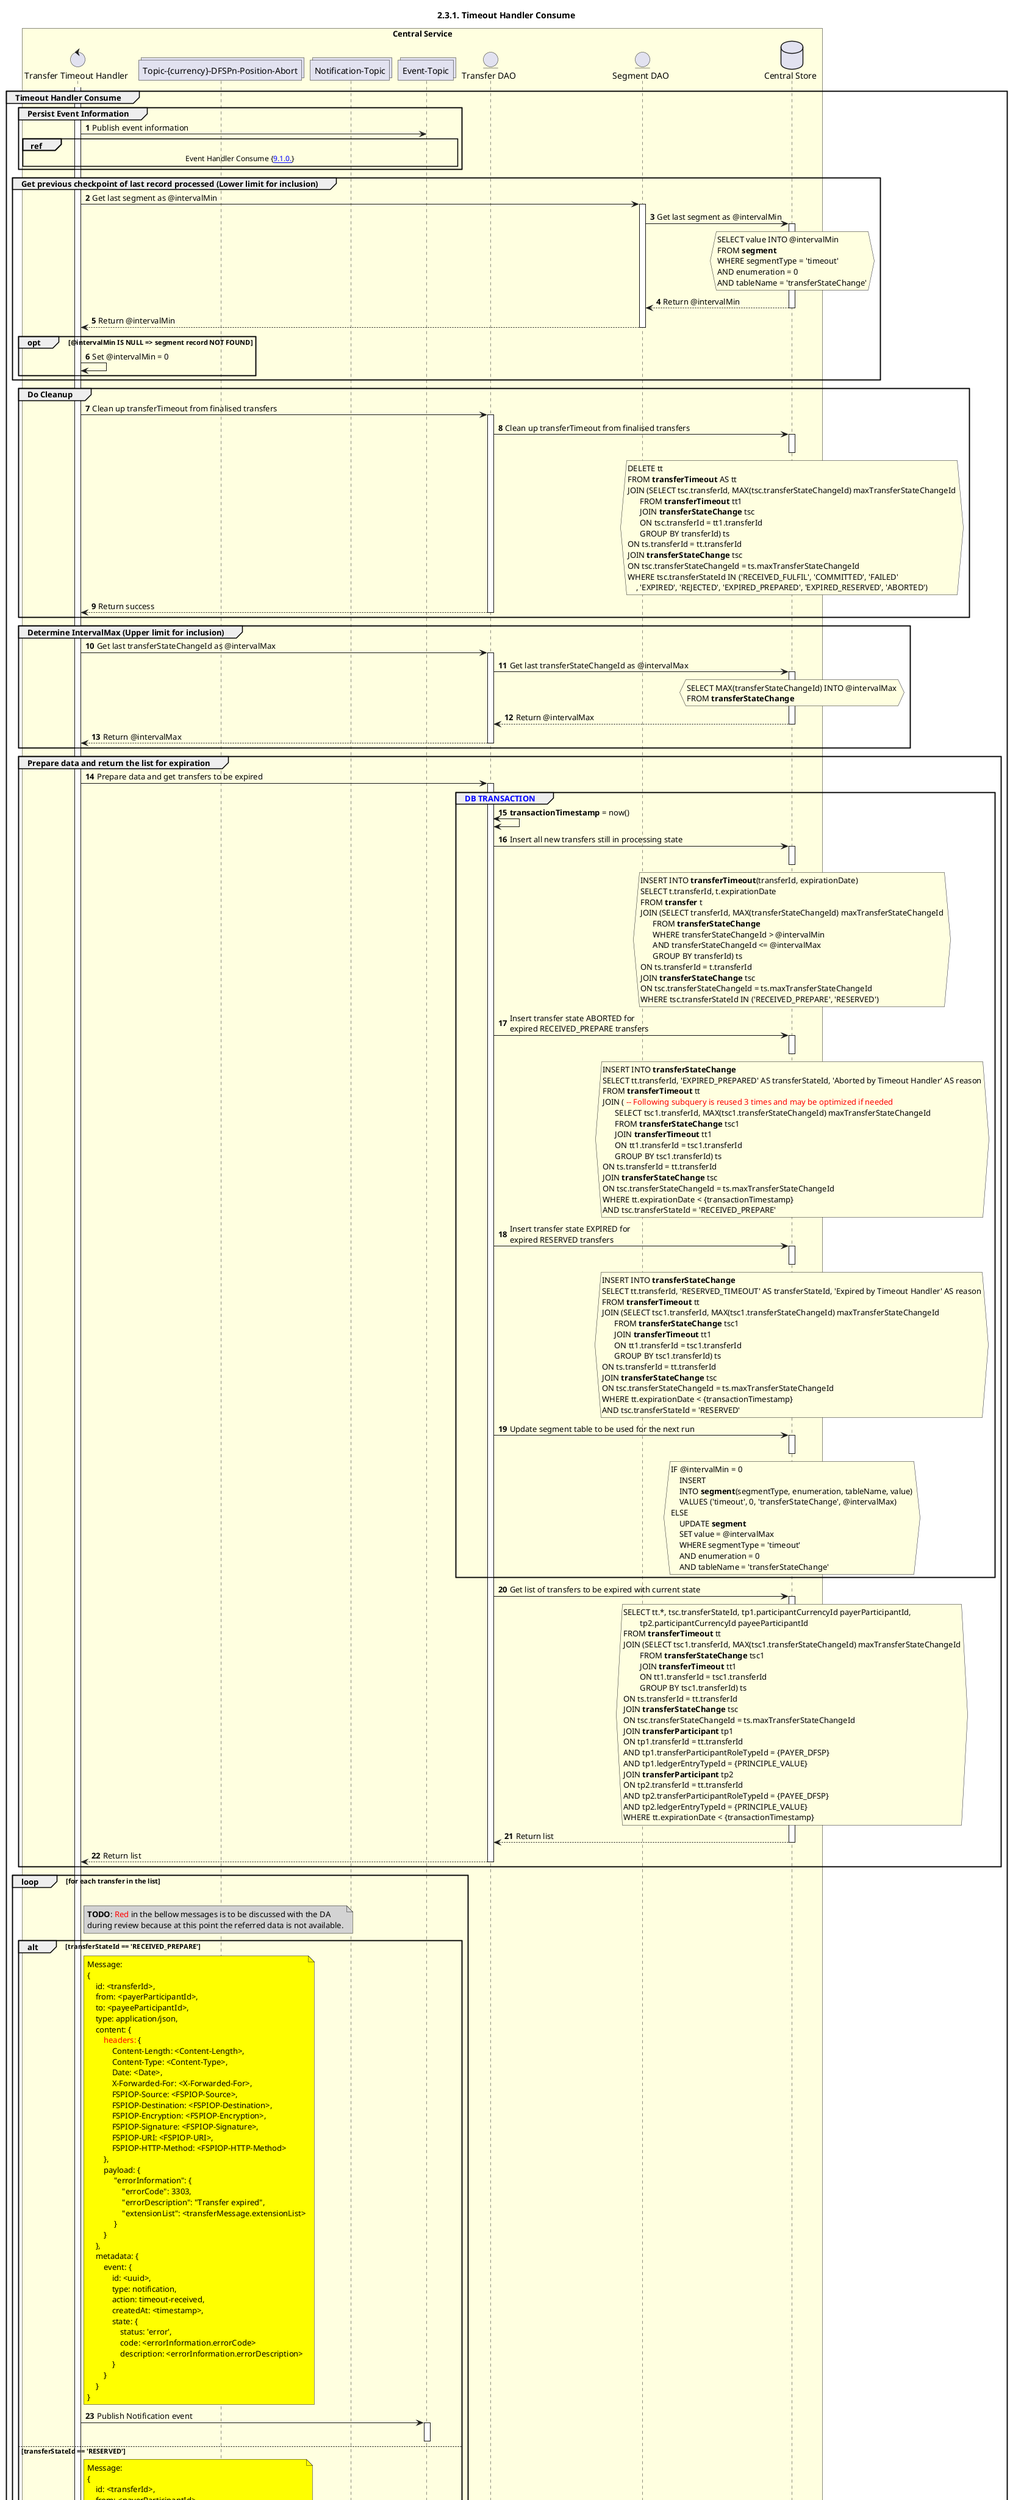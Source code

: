 /'*****
 License
 --------------
 Copyright © 2017 Bill & Melinda Gates Foundation
 The Mojaloop files are made available by the Bill & Melinda Gates Foundation under the Apache License, Version 2.0 (the "License") and you may not use these files except in compliance with the License. You may obtain a copy of the License at
 http://www.apache.org/licenses/LICENSE-2.0
 Unless required by applicable law or agreed to in writing, the Mojaloop files are distributed on an "AS IS" BASIS, WITHOUT WARRANTIES OR CONDITIONS OF ANY KIND, either express or implied. See the License for the specific language governing permissions and limitations under the License.
 Contributors
 --------------
 This is the official list of the Mojaloop project contributors for this file.
 Names of the original copyright holders (individuals or organizations)
 should be listed with a '*' in the first column. People who have
 contributed from an organization can be listed under the organization
 that actually holds the copyright for their contributions (see the
 Gates Foundation organization for an example). Those individuals should have
 their names indented and be marked with a '-'. Email address can be added
 optionally within square brackets <email>.
 * Gates Foundation
 - Name Surname <name.surname@gatesfoundation.com>

 * Rajiv Mothilal <rajiv.mothilal@modusbox.com>
 * Georgi Georgiev <georgi.georgiev@modusbox.com>
 --------------
 ******'/

@startuml
' declare title
title 2.3.1. Timeout Handler Consume 

autonumber

' Actor Keys:
'   boundary - APIs/Interfaces, etc
'   collections - Kafka Topics
'   control - Kafka Consumers
'   entity - Database Access Objects
'   database - Database Persistance Store

' declare actors
control "Transfer Timeout Handler" as TIMEOUT_HANDLER
collections "Topic-{currency}-DFSPn-Position-Abort" as TOPIC_POSITION_DFSP
collections "Notification-Topic" as NOTIFICATIONS_TOPIC
collections "Event-Topic" as EVENT_TOPIC
entity "Segment DAO" as SEGMENT_DAO
entity "Transfer DAO" as TRANSFER_DAO
database "Central Store" as DB

box "Central Service" #LightYellow
    participant TIMEOUT_HANDLER
    participant TOPIC_POSITION_DFSP
    participant NOTIFICATIONS_TOPIC
    participant EVENT_TOPIC
    participant TRANSFER_DAO
    participant SEGMENT_DAO
    participant DB
end box

' start flow

group Timeout Handler Consume
    activate TIMEOUT_HANDLER
    group Persist Event Information
        TIMEOUT_HANDLER -> EVENT_TOPIC: Publish event information
        ref over TIMEOUT_HANDLER, EVENT_TOPIC :  Event Handler Consume {[[https://github.com/mojaloop/docs/blob/develop/CentralServices/seq_diagrams/seq-event-9.1.0.svg 9.1.0.]]}
    end

    group Get previous checkpoint of last record processed (Lower limit for inclusion)
        TIMEOUT_HANDLER -> SEGMENT_DAO: Get last segment as @intervalMin
        activate SEGMENT_DAO
        SEGMENT_DAO -> DB: Get last segment as @intervalMin
        hnote over DB #lightyellow
            SELECT value INTO @intervalMin
            FROM **segment**
            WHERE segmentType = 'timeout'
            AND enumeration = 0
            AND tableName = 'transferStateChange'
        end note
        activate DB
        DB --> SEGMENT_DAO: Return @intervalMin
        deactivate DB
        SEGMENT_DAO --> TIMEOUT_HANDLER: Return @intervalMin
        deactivate SEGMENT_DAO
        opt @intervalMin IS NULL => segment record NOT FOUND
            TIMEOUT_HANDLER->TIMEOUT_HANDLER: Set @intervalMin = 0
        end
    end

    group Do Cleanup
        TIMEOUT_HANDLER -> TRANSFER_DAO: Clean up transferTimeout from finalised transfers
        activate TRANSFER_DAO
        TRANSFER_DAO -> DB: Clean up transferTimeout from finalised transfers
        hnote over DB #lightyellow
            DELETE tt
            FROM **transferTimeout** AS tt
            JOIN (SELECT tsc.transferId, MAX(tsc.transferStateChangeId) maxTransferStateChangeId
                  FROM **transferTimeout** tt1
                  JOIN **transferStateChange** tsc
                  ON tsc.transferId = tt1.transferId
                  GROUP BY transferId) ts
            ON ts.transferId = tt.transferId
            JOIN **transferStateChange** tsc
            ON tsc.transferStateChangeId = ts.maxTransferStateChangeId
            WHERE tsc.transferStateId IN ('RECEIVED_FULFIL', 'COMMITTED', 'FAILED'
                , 'EXPIRED', 'REJECTED', 'EXPIRED_PREPARED', 'EXPIRED_RESERVED', 'ABORTED')
        end note
        activate DB
        deactivate DB
        TRANSFER_DAO --> TIMEOUT_HANDLER: Return success
        deactivate TRANSFER_DAO
    end

    group Determine IntervalMax (Upper limit for inclusion)
        TIMEOUT_HANDLER -> TRANSFER_DAO: Get last transferStateChangeId as @intervalMax
        activate TRANSFER_DAO
        TRANSFER_DAO -> DB: Get last transferStateChangeId as @intervalMax
        hnote over DB #lightyellow
            SELECT MAX(transferStateChangeId) INTO @intervalMax
            FROM **transferStateChange**
        end note
        activate DB
        DB --> TRANSFER_DAO: Return @intervalMax
        deactivate DB
        TRANSFER_DAO --> TIMEOUT_HANDLER: Return @intervalMax
        deactivate TRANSFER_DAO
    end

    
    group Prepare data and return the list for expiration
        TIMEOUT_HANDLER -> TRANSFER_DAO: Prepare data and get transfers to be expired
        activate TRANSFER_DAO
        group <color #blue>DB TRANSACTION</color>
            TRANSFER_DAO <-> TRANSFER_DAO: **transactionTimestamp** = now()
            TRANSFER_DAO -> DB: Insert all new transfers still in processing state
            hnote over DB #lightyellow
                INSERT INTO **transferTimeout**(transferId, expirationDate)
                SELECT t.transferId, t.expirationDate
                FROM **transfer** t
                JOIN (SELECT transferId, MAX(transferStateChangeId) maxTransferStateChangeId
                      FROM **transferStateChange**
                      WHERE transferStateChangeId > @intervalMin
                      AND transferStateChangeId <= @intervalMax
                      GROUP BY transferId) ts
                ON ts.transferId = t.transferId
                JOIN **transferStateChange** tsc
                ON tsc.transferStateChangeId = ts.maxTransferStateChangeId
                WHERE tsc.transferStateId IN ('RECEIVED_PREPARE', 'RESERVED')
            end note
            activate DB
            deactivate DB

            TRANSFER_DAO -> DB: Insert transfer state ABORTED for\nexpired RECEIVED_PREPARE transfers
            hnote over DB #lightyellow
                INSERT INTO **transferStateChange**
                SELECT tt.transferId, 'EXPIRED_PREPARED' AS transferStateId, 'Aborted by Timeout Handler' AS reason
                FROM **transferTimeout** tt
                JOIN ( <color #FF0000>-- Following subquery is reused 3 times and may be optimized if needed</color>
                      SELECT tsc1.transferId, MAX(tsc1.transferStateChangeId) maxTransferStateChangeId
                      FROM **transferStateChange** tsc1
                      JOIN **transferTimeout** tt1
                      ON tt1.transferId = tsc1.transferId
                      GROUP BY tsc1.transferId) ts
                ON ts.transferId = tt.transferId
                JOIN **transferStateChange** tsc
                ON tsc.transferStateChangeId = ts.maxTransferStateChangeId
                WHERE tt.expirationDate < {transactionTimestamp}
                AND tsc.transferStateId = 'RECEIVED_PREPARE'
            end note
            activate DB
            deactivate DB

            TRANSFER_DAO -> DB: Insert transfer state EXPIRED for\nexpired RESERVED transfers
            hnote over DB #lightyellow
                INSERT INTO **transferStateChange**
                SELECT tt.transferId, 'RESERVED_TIMEOUT' AS transferStateId, 'Expired by Timeout Handler' AS reason
                FROM **transferTimeout** tt
                JOIN (SELECT tsc1.transferId, MAX(tsc1.transferStateChangeId) maxTransferStateChangeId
                      FROM **transferStateChange** tsc1
                      JOIN **transferTimeout** tt1
                      ON tt1.transferId = tsc1.transferId
                      GROUP BY tsc1.transferId) ts
                ON ts.transferId = tt.transferId
                JOIN **transferStateChange** tsc
                ON tsc.transferStateChangeId = ts.maxTransferStateChangeId
                WHERE tt.expirationDate < {transactionTimestamp}
                AND tsc.transferStateId = 'RESERVED'
            end note
            activate DB
            deactivate DB

            TRANSFER_DAO -> DB: Update segment table to be used for the next run
            hnote over DB #lightyellow
                IF @intervalMin = 0
                    INSERT
                    INTO **segment**(segmentType, enumeration, tableName, value)
                    VALUES ('timeout', 0, 'transferStateChange', @intervalMax)
                ELSE
                    UPDATE **segment**
                    SET value = @intervalMax
                    WHERE segmentType = 'timeout'
                    AND enumeration = 0
                    AND tableName = 'transferStateChange'
            end note
            activate DB
            deactivate DB
        end

        TRANSFER_DAO -> DB: Get list of transfers to be expired with current state
        hnote over DB #lightyellow
            SELECT tt.*, tsc.transferStateId, tp1.participantCurrencyId payerParticipantId, 
                    tp2.participantCurrencyId payeeParticipantId
            FROM **transferTimeout** tt
            JOIN (SELECT tsc1.transferId, MAX(tsc1.transferStateChangeId) maxTransferStateChangeId
                    FROM **transferStateChange** tsc1
                    JOIN **transferTimeout** tt1
                    ON tt1.transferId = tsc1.transferId
                    GROUP BY tsc1.transferId) ts
            ON ts.transferId = tt.transferId
            JOIN **transferStateChange** tsc
            ON tsc.transferStateChangeId = ts.maxTransferStateChangeId
            JOIN **transferParticipant** tp1
            ON tp1.transferId = tt.transferId
            AND tp1.transferParticipantRoleTypeId = {PAYER_DFSP}
            AND tp1.ledgerEntryTypeId = {PRINCIPLE_VALUE}
            JOIN **transferParticipant** tp2
            ON tp2.transferId = tt.transferId
            AND tp2.transferParticipantRoleTypeId = {PAYEE_DFSP}
            AND tp2.ledgerEntryTypeId = {PRINCIPLE_VALUE}
            WHERE tt.expirationDate < {transactionTimestamp}
        end note
        activate DB
        TRANSFER_DAO <-- DB: Return list
        deactivate DB
        TRANSFER_DAO --> TIMEOUT_HANDLER: Return list
        deactivate TRANSFER_DAO
    end

    loop for each transfer in the list
        |||
        note right of TIMEOUT_HANDLER #lightgray
            **TODO**: <color #FF0000>Red</color> in the bellow messages is to be discussed with the DA 
            during review because at this point the referred data is not available.
        end note

        alt transferStateId == 'RECEIVED_PREPARE'
            note right of TIMEOUT_HANDLER #yellow
                Message:
                {
                    id: <transferId>,
                    from: <payerParticipantId>,
                    to: <payeeParticipantId>,
                    type: application/json,
                    content: {
                        <color #FF0000>headers:</color> {
                            Content-Length: <Content-Length>,
                            Content-Type: <Content-Type>,
                            Date: <Date>,
                            X-Forwarded-For: <X-Forwarded-For>,
                            FSPIOP-Source: <FSPIOP-Source>,
                            FSPIOP-Destination: <FSPIOP-Destination>,
                            FSPIOP-Encryption: <FSPIOP-Encryption>,
                            FSPIOP-Signature: <FSPIOP-Signature>,
                            FSPIOP-URI: <FSPIOP-URI>,
                            FSPIOP-HTTP-Method: <FSPIOP-HTTP-Method>
                        },
                        payload: {
                             "errorInformation": {
                                 "errorCode": 3303,
                                 "errorDescription": "Transfer expired",
                                 "extensionList": <transferMessage.extensionList>
                             }
                        }
                    },
                    metadata: {
                        event: {
                            id: <uuid>,
                            type: notification,
                            action: timeout-received,
                            createdAt: <timestamp>,
                            state: {
                                status: 'error',
                                code: <errorInformation.errorCode>
                                description: <errorInformation.errorDescription>
                            }
                        }
                    }
                }
            end note
            TIMEOUT_HANDLER -> EVENT_TOPIC: Publish Notification event
            activate EVENT_TOPIC
            deactivate EVENT_TOPIC
        else transferStateId == 'RESERVED'
            note right of TIMEOUT_HANDLER #yellow
                Message:
                {
                    id: <transferId>,
                    from: <payerParticipantId>,
                    to: <payeeParticipantId>,
                    type: application/json,
                    content: {
                        <color #FF0000>headers:</color> {
                            Content-Length: <Content-Length>,
                            Content-Type: <Content-Type>,
                            Date: <Date>,
                            X-Forwarded-For: <X-Forwarded-For>,
                            FSPIOP-Source: <FSPIOP-Source>,
                            FSPIOP-Destination: <FSPIOP-Destination>,
                            FSPIOP-Encryption: <FSPIOP-Encryption>,
                            FSPIOP-Signature: <FSPIOP-Signature>,
                            FSPIOP-URI: <FSPIOP-URI>,
                            FSPIOP-HTTP-Method: <FSPIOP-HTTP-Method>
                        },
                        payload: {
                            "errorInformation": {
                                "errorCode": 3303,
                                "errorDescription": "Transfer expired",
                                "extensionList": <transferMessage.extensionList>
                            }
                        }
                    },
                    metadata: {
                        event: {
                            id: <uuid>,
                            type: position,
                            action: timeout-reserved,
                            createdAt: <timestamp>,
                            state: {
                                status: 'error',
                                code: <errorInformation.errorCode>
                                description: <errorInformation.errorDescription>
                            }
                        }
                    }
                }
            end note
            TIMEOUT_HANDLER -> TOPIC_POSITION_DFSP: Route & Publish Position event
            activate TOPIC_POSITION_DFSP
            deactivate TOPIC_POSITION_DFSP
        end

    end

    deactivate TIMEOUT_HANDLER
end
@enduml
